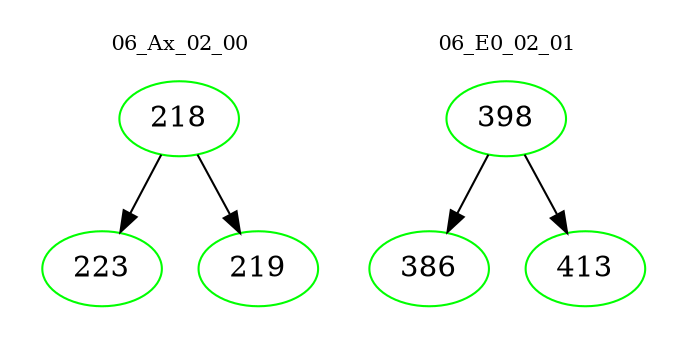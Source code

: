 digraph{
subgraph cluster_0 {
color = white
label = "06_Ax_02_00";
fontsize=10;
T0_218 [label="218", color="green"]
T0_218 -> T0_223 [color="black"]
T0_223 [label="223", color="green"]
T0_218 -> T0_219 [color="black"]
T0_219 [label="219", color="green"]
}
subgraph cluster_1 {
color = white
label = "06_E0_02_01";
fontsize=10;
T1_398 [label="398", color="green"]
T1_398 -> T1_386 [color="black"]
T1_386 [label="386", color="green"]
T1_398 -> T1_413 [color="black"]
T1_413 [label="413", color="green"]
}
}
